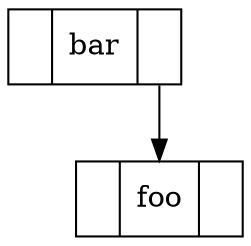 digraph aa_tree {
node [shape = record];
node1 [label = "<f0> | <f1> bar|<f2> "];
node3 [label = "<f0> | <f1> foo|<f2> "];
"node1":f2 -> "node3":f1;
}
